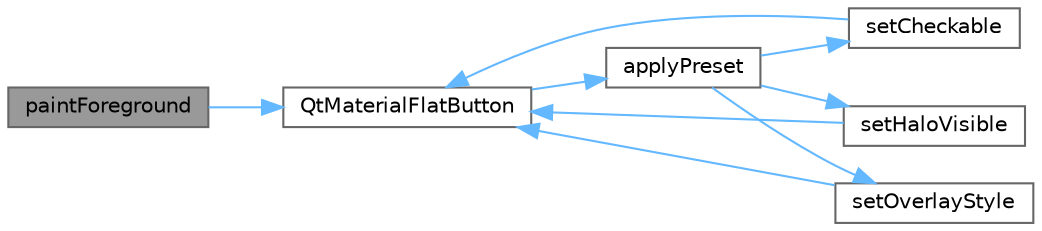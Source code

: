 digraph "paintForeground"
{
 // LATEX_PDF_SIZE
  bgcolor="transparent";
  edge [fontname=Helvetica,fontsize=10,labelfontname=Helvetica,labelfontsize=10];
  node [fontname=Helvetica,fontsize=10,shape=box,height=0.2,width=0.4];
  rankdir="LR";
  Node1 [id="Node000001",label="paintForeground",height=0.2,width=0.4,color="gray40", fillcolor="grey60", style="filled", fontcolor="black",tooltip="绘制前景"];
  Node1 -> Node2 [id="edge1_Node000001_Node000002",color="steelblue1",style="solid",tooltip=" "];
  Node2 [id="Node000002",label="QtMaterialFlatButton",height=0.2,width=0.4,color="grey40", fillcolor="white", style="filled",URL="$class_qt_material_flat_button.html#a65ea12ca4f16ac2e30c3cf50dce44d02",tooltip="构造函数，初始化扁平按钮"];
  Node2 -> Node3 [id="edge2_Node000002_Node000003",color="steelblue1",style="solid",tooltip=" "];
  Node3 [id="Node000003",label="applyPreset",height=0.2,width=0.4,color="grey40", fillcolor="white", style="filled",URL="$class_qt_material_flat_button.html#a16a0579d86840d107b4e4a2f80261ba1",tooltip="应用预设样式"];
  Node3 -> Node4 [id="edge3_Node000003_Node000004",color="steelblue1",style="solid",tooltip=" "];
  Node4 [id="Node000004",label="setCheckable",height=0.2,width=0.4,color="grey40", fillcolor="white", style="filled",URL="$class_qt_material_flat_button.html#a409fc91669595864490584b1a8b8c107",tooltip="设置是否可选中"];
  Node4 -> Node2 [id="edge4_Node000004_Node000002",color="steelblue1",style="solid",tooltip=" "];
  Node3 -> Node5 [id="edge5_Node000003_Node000005",color="steelblue1",style="solid",tooltip=" "];
  Node5 [id="Node000005",label="setHaloVisible",height=0.2,width=0.4,color="grey40", fillcolor="white", style="filled",URL="$class_qt_material_flat_button.html#a99f4eca549b112a5bf5385c01ffdae6a",tooltip="设置光晕是否可见"];
  Node5 -> Node2 [id="edge6_Node000005_Node000002",color="steelblue1",style="solid",tooltip=" "];
  Node3 -> Node6 [id="edge7_Node000003_Node000006",color="steelblue1",style="solid",tooltip=" "];
  Node6 [id="Node000006",label="setOverlayStyle",height=0.2,width=0.4,color="grey40", fillcolor="white", style="filled",URL="$class_qt_material_flat_button.html#a0daf5cb2646fc6572dc5afa17b9a4e8d",tooltip="设置覆盖层样式"];
  Node6 -> Node2 [id="edge8_Node000006_Node000002",color="steelblue1",style="solid",tooltip=" "];
}
